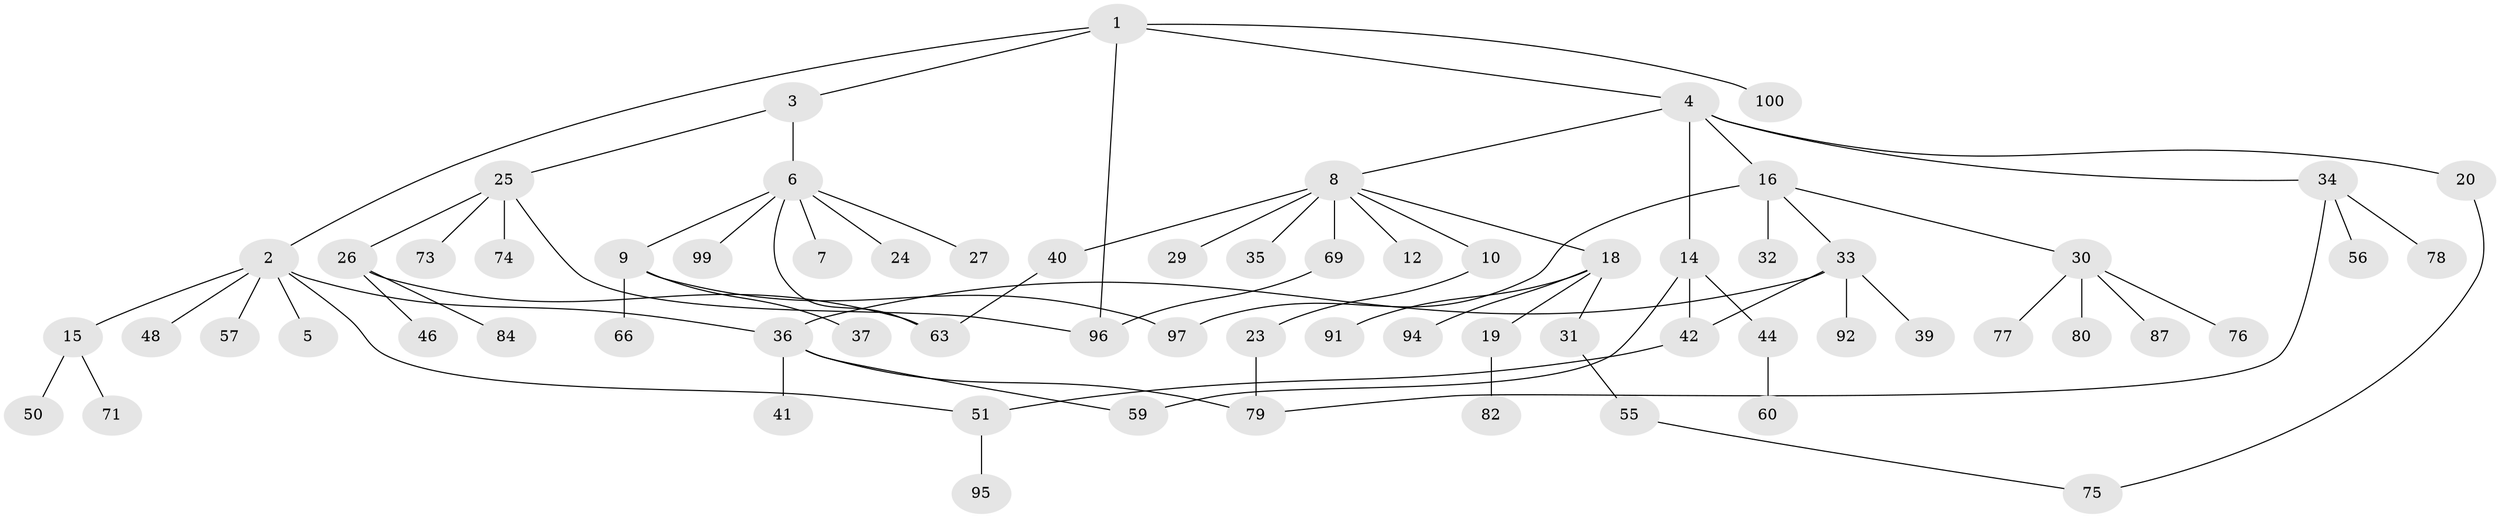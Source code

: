// Generated by graph-tools (version 1.1) at 2025/23/03/03/25 07:23:31]
// undirected, 68 vertices, 79 edges
graph export_dot {
graph [start="1"]
  node [color=gray90,style=filled];
  1 [super="+101"];
  2 [super="+28"];
  3;
  4 [super="+11"];
  5 [super="+17"];
  6 [super="+62"];
  7;
  8 [super="+13"];
  9 [super="+81"];
  10;
  12 [super="+65"];
  14 [super="+68"];
  15 [super="+53"];
  16 [super="+21"];
  18 [super="+58"];
  19 [super="+64"];
  20 [super="+22"];
  23 [super="+38"];
  24;
  25 [super="+54"];
  26 [super="+45"];
  27 [super="+67"];
  29 [super="+89"];
  30 [super="+47"];
  31;
  32 [super="+88"];
  33 [super="+43"];
  34 [super="+52"];
  35 [super="+70"];
  36 [super="+102"];
  37;
  39;
  40 [super="+83"];
  41;
  42;
  44 [super="+49"];
  46;
  48;
  50;
  51 [super="+85"];
  55 [super="+72"];
  56 [super="+86"];
  57;
  59 [super="+61"];
  60;
  63;
  66;
  69 [super="+90"];
  71;
  73;
  74;
  75;
  76 [super="+93"];
  77;
  78;
  79;
  80;
  82;
  84;
  87;
  91;
  92;
  94;
  95;
  96;
  97 [super="+98"];
  99;
  100;
  1 -- 2;
  1 -- 3;
  1 -- 4;
  1 -- 100;
  1 -- 96;
  2 -- 5;
  2 -- 15;
  2 -- 57;
  2 -- 48;
  2 -- 51;
  2 -- 36;
  3 -- 6;
  3 -- 25;
  4 -- 8;
  4 -- 14;
  4 -- 16;
  4 -- 34;
  4 -- 20;
  6 -- 7;
  6 -- 9;
  6 -- 24;
  6 -- 27;
  6 -- 99;
  6 -- 63;
  8 -- 10;
  8 -- 12;
  8 -- 18;
  8 -- 29 [weight=2];
  8 -- 35;
  8 -- 69;
  8 -- 40;
  9 -- 37;
  9 -- 66;
  9 -- 97;
  10 -- 23;
  14 -- 42;
  14 -- 44;
  14 -- 59;
  15 -- 50;
  15 -- 71;
  16 -- 30;
  16 -- 32;
  16 -- 33;
  16 -- 97;
  18 -- 19;
  18 -- 31;
  18 -- 91;
  18 -- 94;
  19 -- 82;
  20 -- 75;
  23 -- 79;
  25 -- 26;
  25 -- 96;
  25 -- 74;
  25 -- 73;
  26 -- 46;
  26 -- 84;
  26 -- 63;
  30 -- 76;
  30 -- 77;
  30 -- 80;
  30 -- 87;
  31 -- 55;
  33 -- 36;
  33 -- 39;
  33 -- 42;
  33 -- 92;
  34 -- 56;
  34 -- 78;
  34 -- 79;
  36 -- 41;
  36 -- 59;
  36 -- 79;
  40 -- 63;
  42 -- 51;
  44 -- 60;
  51 -- 95;
  55 -- 75;
  69 -- 96;
}
